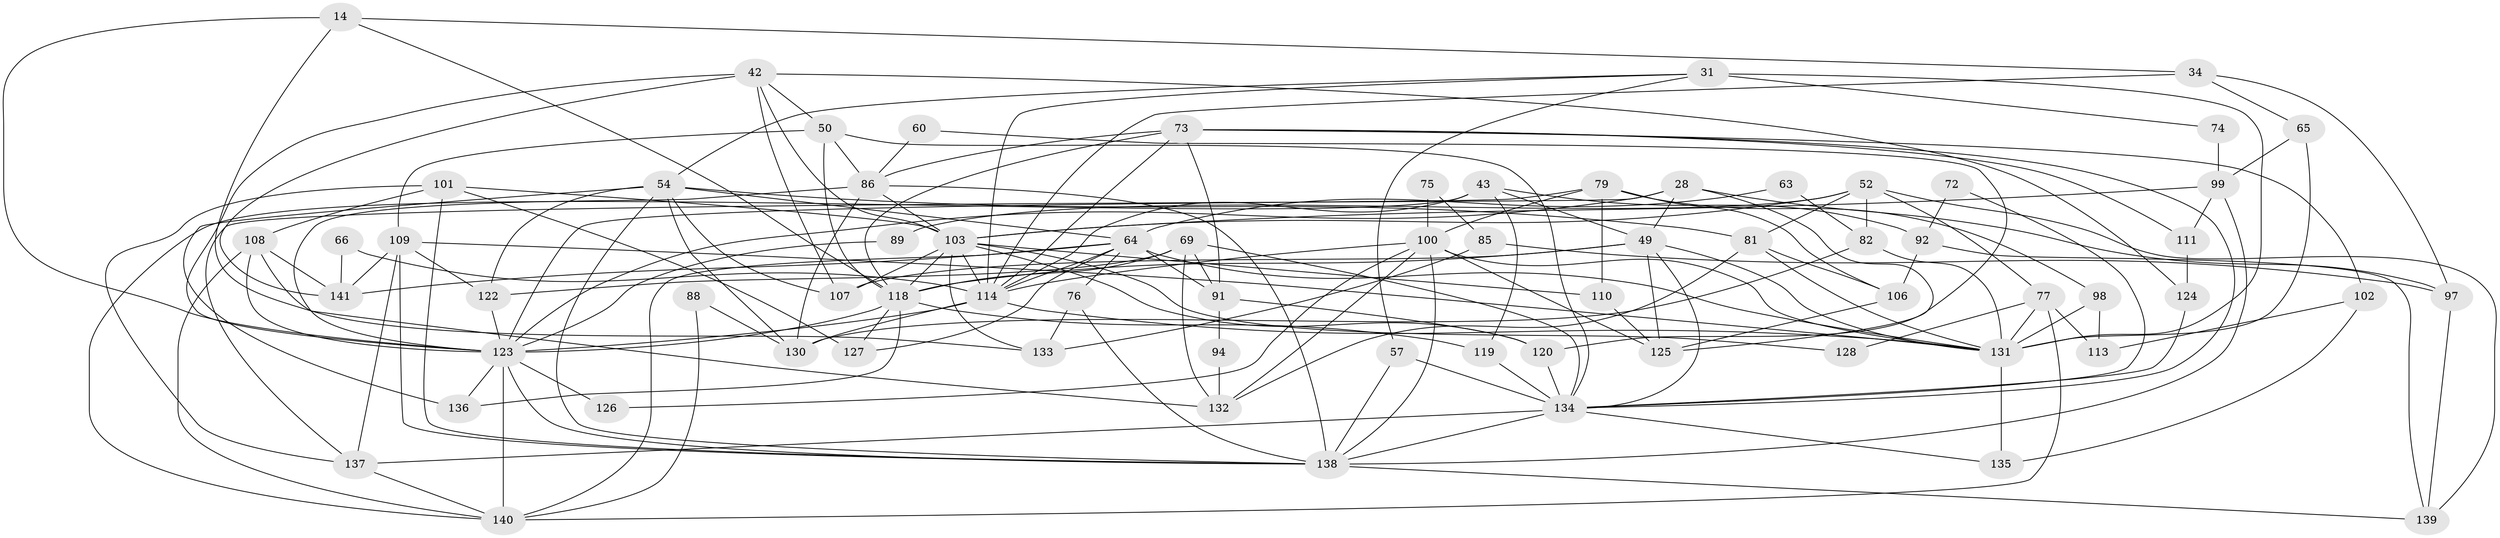 // original degree distribution, {6: 0.09929078014184398, 4: 0.23404255319148937, 5: 0.2127659574468085, 2: 0.1702127659574468, 3: 0.23404255319148937, 7: 0.03546099290780142, 8: 0.014184397163120567}
// Generated by graph-tools (version 1.1) at 2025/49/03/09/25 04:49:16]
// undirected, 70 vertices, 173 edges
graph export_dot {
graph [start="1"]
  node [color=gray90,style=filled];
  14;
  28;
  31 [super="+22"];
  34;
  42 [super="+13"];
  43;
  49 [super="+21+20"];
  50;
  52 [super="+4"];
  54 [super="+40"];
  57 [super="+24"];
  60;
  63;
  64 [super="+29"];
  65;
  66;
  69 [super="+48"];
  72;
  73 [super="+1"];
  74;
  75;
  76;
  77 [super="+45+59"];
  79;
  81 [super="+61+51"];
  82;
  85 [super="+58"];
  86;
  88;
  89;
  91 [super="+18"];
  92;
  94;
  97;
  98;
  99 [super="+56"];
  100 [super="+25"];
  101;
  102 [super="+70"];
  103 [super="+47"];
  106 [super="+10"];
  107 [super="+27"];
  108 [super="+71"];
  109 [super="+46+84+87"];
  110;
  111 [super="+39"];
  113;
  114 [super="+35+90+62"];
  118 [super="+36+32"];
  119;
  120 [super="+11"];
  122;
  123 [super="+121+78+117"];
  124;
  125 [super="+33"];
  126;
  127;
  128;
  130 [super="+12"];
  131 [super="+129+115+38"];
  132;
  133;
  134 [super="+105"];
  135;
  136;
  137 [super="+37"];
  138 [super="+17+53+96"];
  139 [super="+83"];
  140 [super="+19+116"];
  141;
  14 -- 118;
  14 -- 34;
  14 -- 133;
  14 -- 123;
  28 -- 49;
  28 -- 97;
  28 -- 125 [weight=2];
  28 -- 123;
  28 -- 137;
  31 -- 74 [weight=2];
  31 -- 57;
  31 -- 54;
  31 -- 131;
  31 -- 114;
  34 -- 65;
  34 -- 97;
  34 -- 114;
  42 -- 50;
  42 -- 103 [weight=2];
  42 -- 107;
  42 -- 124;
  42 -- 141;
  42 -- 123 [weight=2];
  43 -- 92;
  43 -- 114 [weight=2];
  43 -- 119;
  43 -- 140 [weight=2];
  43 -- 49;
  49 -- 134;
  49 -- 107 [weight=2];
  49 -- 118;
  49 -- 125;
  49 -- 131;
  50 -- 86;
  50 -- 118 [weight=2];
  50 -- 109;
  50 -- 134;
  52 -- 77;
  52 -- 82;
  52 -- 103;
  52 -- 89;
  52 -- 139 [weight=2];
  52 -- 81;
  54 -- 107;
  54 -- 136;
  54 -- 130;
  54 -- 138 [weight=2];
  54 -- 64;
  54 -- 81;
  54 -- 122;
  57 -- 134 [weight=2];
  57 -- 138;
  60 -- 86;
  60 -- 120;
  63 -- 82;
  63 -- 64;
  64 -- 114;
  64 -- 76;
  64 -- 91;
  64 -- 127;
  64 -- 140 [weight=2];
  64 -- 141;
  64 -- 131;
  65 -- 99 [weight=2];
  65 -- 131;
  66 -- 141;
  66 -- 114;
  69 -- 122 [weight=2];
  69 -- 132;
  69 -- 91;
  69 -- 118 [weight=2];
  69 -- 134;
  72 -- 92;
  72 -- 134;
  73 -- 86 [weight=2];
  73 -- 111;
  73 -- 102;
  73 -- 114;
  73 -- 118;
  73 -- 91;
  73 -- 134;
  74 -- 99 [weight=3];
  75 -- 85;
  75 -- 100;
  76 -- 133;
  76 -- 138;
  77 -- 113;
  77 -- 131 [weight=4];
  77 -- 140 [weight=2];
  77 -- 128;
  79 -- 98;
  79 -- 100;
  79 -- 110;
  79 -- 123;
  79 -- 106;
  81 -- 132;
  81 -- 131 [weight=2];
  81 -- 106;
  82 -- 130;
  82 -- 131;
  85 -- 133 [weight=2];
  85 -- 97;
  86 -- 103;
  86 -- 130;
  86 -- 123;
  86 -- 138;
  88 -- 130;
  88 -- 140;
  89 -- 123;
  91 -- 94;
  91 -- 120;
  92 -- 106;
  92 -- 139;
  94 -- 132;
  97 -- 139;
  98 -- 113;
  98 -- 131;
  99 -- 103;
  99 -- 138;
  99 -- 111;
  100 -- 125 [weight=2];
  100 -- 114 [weight=2];
  100 -- 132;
  100 -- 126;
  100 -- 138;
  100 -- 131;
  101 -- 127;
  101 -- 103;
  101 -- 137;
  101 -- 138;
  101 -- 108;
  102 -- 135 [weight=2];
  102 -- 113;
  103 -- 120;
  103 -- 118;
  103 -- 128;
  103 -- 133;
  103 -- 110;
  103 -- 107;
  103 -- 114;
  106 -- 125;
  108 -- 140;
  108 -- 132;
  108 -- 123;
  108 -- 141;
  109 -- 137;
  109 -- 122;
  109 -- 131;
  109 -- 141;
  109 -- 138;
  110 -- 125;
  111 -- 124;
  114 -- 123 [weight=2];
  114 -- 131;
  114 -- 130;
  118 -- 136 [weight=2];
  118 -- 119;
  118 -- 127;
  118 -- 123;
  119 -- 134;
  120 -- 134;
  122 -- 123 [weight=2];
  123 -- 126;
  123 -- 136;
  123 -- 138;
  123 -- 140 [weight=3];
  124 -- 134;
  131 -- 135 [weight=2];
  134 -- 138 [weight=2];
  134 -- 135;
  134 -- 137;
  137 -- 140;
  138 -- 139 [weight=2];
}
